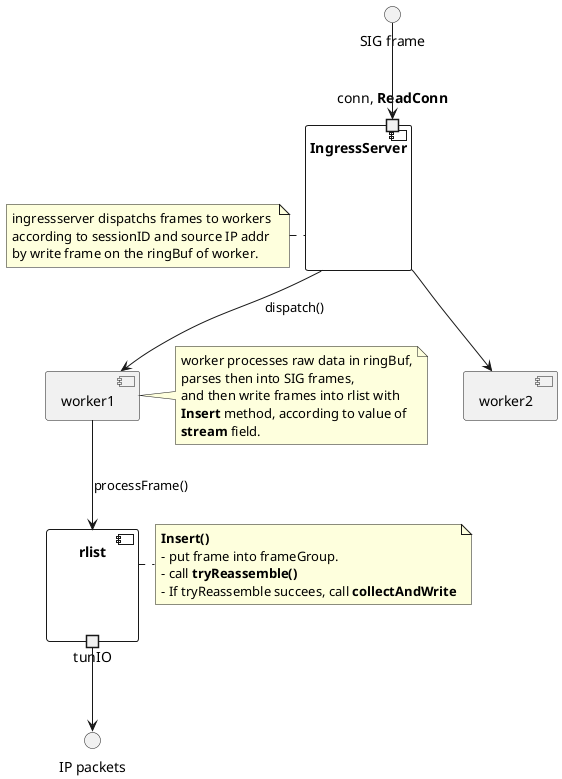 @startuml recvFrame

component IngressServer{
    port "conn, **ReadConn**"
}
component worker1
component worker2
component rlist{
    portout tunIO
}
"SIG frame" --> "conn, **ReadConn**"

IngressServer --> worker1 :dispatch()
IngressServer --> worker2


note as RMdispatch
    ingressserver dispatchs frames to workers 
    according to sessionID and source IP addr
    by write frame on the ringBuf of worker. 
end note
RMdispatch . IngressServer




note as RMprocessFrame 
    worker processes raw data in ringBuf,
    parses then into SIG frames,
    and then write frames into rlist with 
    **Insert** method, according to value of 
    **stream** field.
end note

worker1 .right. RMprocessFrame
worker1 --> rlist : processFrame()

note as RMInsert
    **Insert()**
    - put frame into frameGroup. 
    - call **tryReassemble()**
    - If tryReassemble succees, call **collectAndWrite**
end note
rlist .right.  RMInsert

tunIO --> "IP packets"
@enduml
